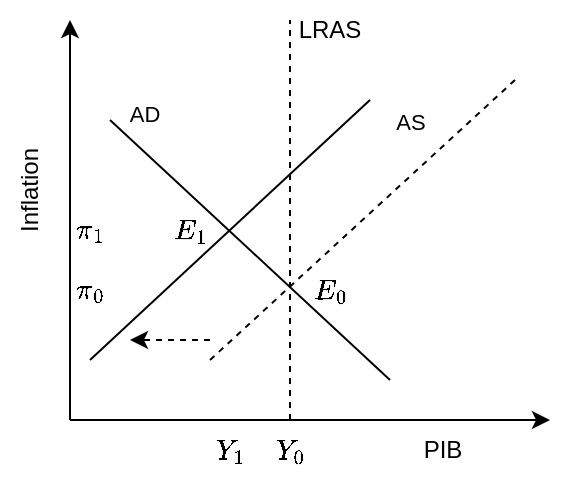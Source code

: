 <mxfile>
    <diagram id="h6IRDBsUZDZgyVElIVtC" name="Page-1">
        <mxGraphModel dx="745" dy="461" grid="1" gridSize="10" guides="1" tooltips="1" connect="1" arrows="1" fold="1" page="1" pageScale="1" pageWidth="850" pageHeight="1100" math="1" shadow="0">
            <root>
                <mxCell id="0"/>
                <mxCell id="1" parent="0"/>
                <mxCell id="2" value="" style="edgeStyle=none;orthogonalLoop=1;jettySize=auto;html=1;" parent="1" edge="1">
                    <mxGeometry width="80" relative="1" as="geometry">
                        <mxPoint x="120" y="240" as="sourcePoint"/>
                        <mxPoint x="120" y="40" as="targetPoint"/>
                        <Array as="points"/>
                    </mxGeometry>
                </mxCell>
                <mxCell id="3" value="" style="edgeStyle=none;orthogonalLoop=1;jettySize=auto;html=1;" parent="1" edge="1">
                    <mxGeometry width="80" relative="1" as="geometry">
                        <mxPoint x="120" y="240" as="sourcePoint"/>
                        <mxPoint x="360" y="240" as="targetPoint"/>
                        <Array as="points"/>
                    </mxGeometry>
                </mxCell>
                <mxCell id="10" value="Inflation" style="text;strokeColor=none;align=center;fillColor=none;html=1;verticalAlign=middle;whiteSpace=wrap;rounded=0;rotation=-90;" parent="1" vertex="1">
                    <mxGeometry x="70" y="110" width="60" height="30" as="geometry"/>
                </mxCell>
                <mxCell id="33" style="edgeStyle=none;html=1;dashed=1;endArrow=classic;endFill=1;" parent="1" edge="1">
                    <mxGeometry relative="1" as="geometry">
                        <mxPoint x="150" y="200" as="targetPoint"/>
                        <mxPoint x="190" y="200" as="sourcePoint"/>
                    </mxGeometry>
                </mxCell>
                <mxCell id="11" value="PIB" style="text;strokeColor=none;align=center;fillColor=none;html=1;verticalAlign=middle;whiteSpace=wrap;rounded=0;rotation=0;" parent="1" vertex="1">
                    <mxGeometry x="270" y="240" width="72.5" height="30" as="geometry"/>
                </mxCell>
                <mxCell id="22" value="" style="edgeStyle=none;orthogonalLoop=1;jettySize=auto;html=1;endArrow=none;endFill=0;" parent="1" edge="1">
                    <mxGeometry width="80" relative="1" as="geometry">
                        <mxPoint x="140" y="90" as="sourcePoint"/>
                        <mxPoint x="280" y="220" as="targetPoint"/>
                        <Array as="points"/>
                    </mxGeometry>
                </mxCell>
                <mxCell id="23" value="" style="edgeStyle=none;orthogonalLoop=1;jettySize=auto;html=1;endArrow=none;endFill=0;dashed=1;" parent="1" edge="1">
                    <mxGeometry width="80" relative="1" as="geometry">
                        <mxPoint x="230" y="240" as="sourcePoint"/>
                        <mxPoint x="230" y="40" as="targetPoint"/>
                        <Array as="points"/>
                    </mxGeometry>
                </mxCell>
                <mxCell id="24" value="" style="edgeStyle=none;orthogonalLoop=1;jettySize=auto;html=1;endArrow=none;endFill=0;" parent="1" edge="1">
                    <mxGeometry width="80" relative="1" as="geometry">
                        <mxPoint x="130" y="210" as="sourcePoint"/>
                        <mxPoint x="270" y="80" as="targetPoint"/>
                        <Array as="points"/>
                    </mxGeometry>
                </mxCell>
                <mxCell id="25" value="$$Y_0$$" style="text;strokeColor=none;align=center;fillColor=none;html=1;verticalAlign=middle;whiteSpace=wrap;rounded=0;" parent="1" vertex="1">
                    <mxGeometry x="200" y="240" width="60" height="30" as="geometry"/>
                </mxCell>
                <mxCell id="26" value="$$E_0$$" style="text;strokeColor=none;align=center;fillColor=none;html=1;verticalAlign=middle;whiteSpace=wrap;rounded=0;" parent="1" vertex="1">
                    <mxGeometry x="220" y="160" width="60" height="30" as="geometry"/>
                </mxCell>
                <mxCell id="27" value="LRAS" style="text;strokeColor=none;align=center;fillColor=none;html=1;verticalAlign=middle;whiteSpace=wrap;rounded=0;" parent="1" vertex="1">
                    <mxGeometry x="220" y="30" width="60" height="30" as="geometry"/>
                </mxCell>
                <mxCell id="28" value="" style="edgeStyle=none;orthogonalLoop=1;jettySize=auto;html=1;endArrow=none;endFill=0;dashed=1;" parent="1" edge="1">
                    <mxGeometry width="80" relative="1" as="geometry">
                        <mxPoint x="190" y="210" as="sourcePoint"/>
                        <mxPoint x="342.5" y="70" as="targetPoint"/>
                        <Array as="points"/>
                    </mxGeometry>
                </mxCell>
                <mxCell id="29" value="AS" style="edgeLabel;html=1;align=center;verticalAlign=middle;resizable=0;points=[];" parent="28" vertex="1" connectable="0">
                    <mxGeometry x="0.417" y="-2" relative="1" as="geometry">
                        <mxPoint x="-10" y="-22" as="offset"/>
                    </mxGeometry>
                </mxCell>
                <mxCell id="30" value="AD" style="edgeLabel;html=1;align=center;verticalAlign=middle;resizable=0;points=[];" parent="1" vertex="1" connectable="0">
                    <mxGeometry x="299.64" y="90.061" as="geometry">
                        <mxPoint x="-143" y="-3" as="offset"/>
                    </mxGeometry>
                </mxCell>
                <mxCell id="31" value="" style="edgeStyle=none;orthogonalLoop=1;jettySize=auto;html=1;dashed=1;endArrow=none;endFill=0;" parent="1" edge="1">
                    <mxGeometry width="80" relative="1" as="geometry">
                        <mxPoint x="210" y="240" as="sourcePoint"/>
                        <mxPoint x="290" y="240" as="targetPoint"/>
                        <Array as="points"/>
                    </mxGeometry>
                </mxCell>
                <mxCell id="32" value="" style="edgeStyle=none;orthogonalLoop=1;jettySize=auto;html=1;dashed=1;endArrow=none;endFill=0;" parent="1" edge="1">
                    <mxGeometry width="80" relative="1" as="geometry">
                        <mxPoint x="210" y="240" as="sourcePoint"/>
                        <mxPoint x="290" y="240" as="targetPoint"/>
                        <Array as="points"/>
                    </mxGeometry>
                </mxCell>
                <mxCell id="34" value="$$Y_1$$" style="text;strokeColor=none;align=center;fillColor=none;html=1;verticalAlign=middle;whiteSpace=wrap;rounded=0;" parent="1" vertex="1">
                    <mxGeometry x="170" y="240" width="60" height="30" as="geometry"/>
                </mxCell>
                <mxCell id="35" value="$$\pi_1$$" style="text;strokeColor=none;align=center;fillColor=none;html=1;verticalAlign=middle;whiteSpace=wrap;rounded=0;" parent="1" vertex="1">
                    <mxGeometry x="100" y="130" width="60" height="30" as="geometry"/>
                </mxCell>
                <mxCell id="36" value="$$\pi_0$$" style="text;strokeColor=none;align=center;fillColor=none;html=1;verticalAlign=middle;whiteSpace=wrap;rounded=0;" parent="1" vertex="1">
                    <mxGeometry x="100" y="160" width="60" height="30" as="geometry"/>
                </mxCell>
                <mxCell id="37" value="$$E_1$$" style="text;strokeColor=none;align=center;fillColor=none;html=1;verticalAlign=middle;whiteSpace=wrap;rounded=0;" vertex="1" parent="1">
                    <mxGeometry x="150" y="130" width="60" height="30" as="geometry"/>
                </mxCell>
            </root>
        </mxGraphModel>
    </diagram>
</mxfile>